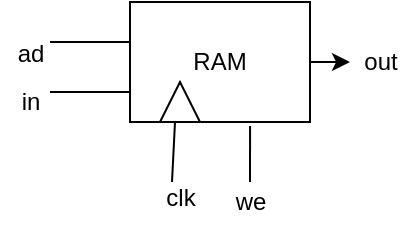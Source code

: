<mxfile version="13.2.6" type="device"><diagram id="J-_zxeMF3QIeKZuoIAQ1" name="Page-1"><mxGraphModel dx="1262" dy="685" grid="1" gridSize="10" guides="1" tooltips="1" connect="1" arrows="1" fold="1" page="1" pageScale="1" pageWidth="827" pageHeight="1169" math="0" shadow="0"><root><mxCell id="0"/><mxCell id="1" parent="0"/><mxCell id="g6ut8hIKDIGyNL_AlWil-14" style="edgeStyle=orthogonalEdgeStyle;rounded=0;orthogonalLoop=1;jettySize=auto;html=1;exitX=1;exitY=0.5;exitDx=0;exitDy=0;" edge="1" parent="1" source="g6ut8hIKDIGyNL_AlWil-1"><mxGeometry relative="1" as="geometry"><mxPoint x="460" y="350" as="targetPoint"/></mxGeometry></mxCell><mxCell id="g6ut8hIKDIGyNL_AlWil-1" value="RAM" style="rounded=0;whiteSpace=wrap;html=1;" vertex="1" parent="1"><mxGeometry x="350" y="320" width="90" height="60" as="geometry"/></mxCell><mxCell id="g6ut8hIKDIGyNL_AlWil-2" value="" style="endArrow=none;html=1;" edge="1" parent="1"><mxGeometry width="50" height="50" relative="1" as="geometry"><mxPoint x="310" y="340" as="sourcePoint"/><mxPoint x="350" y="340" as="targetPoint"/></mxGeometry></mxCell><mxCell id="g6ut8hIKDIGyNL_AlWil-3" value="ad" style="text;html=1;align=center;verticalAlign=middle;resizable=0;points=[];autosize=1;" vertex="1" parent="1"><mxGeometry x="285" y="336" width="30" height="20" as="geometry"/></mxCell><mxCell id="g6ut8hIKDIGyNL_AlWil-4" value="" style="endArrow=none;html=1;entryX=0;entryY=0.75;entryDx=0;entryDy=0;" edge="1" parent="1" target="g6ut8hIKDIGyNL_AlWil-1"><mxGeometry width="50" height="50" relative="1" as="geometry"><mxPoint x="310" y="365" as="sourcePoint"/><mxPoint x="440" y="330" as="targetPoint"/></mxGeometry></mxCell><mxCell id="g6ut8hIKDIGyNL_AlWil-5" value="in" style="text;html=1;align=center;verticalAlign=middle;resizable=0;points=[];autosize=1;" vertex="1" parent="1"><mxGeometry x="290" y="360" width="20" height="20" as="geometry"/></mxCell><mxCell id="g6ut8hIKDIGyNL_AlWil-8" value="" style="endArrow=none;html=1;entryX=0.25;entryY=1;entryDx=0;entryDy=0;" edge="1" parent="1" target="g6ut8hIKDIGyNL_AlWil-1"><mxGeometry width="50" height="50" relative="1" as="geometry"><mxPoint x="371" y="410" as="sourcePoint"/><mxPoint x="440" y="330" as="targetPoint"/></mxGeometry></mxCell><mxCell id="g6ut8hIKDIGyNL_AlWil-9" value="&lt;div&gt;clk&lt;/div&gt;&lt;div&gt;&lt;br&gt;&lt;/div&gt;" style="text;html=1;align=center;verticalAlign=middle;resizable=0;points=[];autosize=1;" vertex="1" parent="1"><mxGeometry x="360" y="410" width="30" height="30" as="geometry"/></mxCell><mxCell id="g6ut8hIKDIGyNL_AlWil-11" value="" style="endArrow=none;html=1;entryX=0.667;entryY=1.033;entryDx=0;entryDy=0;entryPerimeter=0;" edge="1" parent="1" target="g6ut8hIKDIGyNL_AlWil-1"><mxGeometry width="50" height="50" relative="1" as="geometry"><mxPoint x="410" y="410" as="sourcePoint"/><mxPoint x="440" y="330" as="targetPoint"/></mxGeometry></mxCell><mxCell id="g6ut8hIKDIGyNL_AlWil-12" value="we" style="text;html=1;align=center;verticalAlign=middle;resizable=0;points=[];autosize=1;" vertex="1" parent="1"><mxGeometry x="395" y="410" width="30" height="20" as="geometry"/></mxCell><mxCell id="g6ut8hIKDIGyNL_AlWil-13" value="" style="triangle;whiteSpace=wrap;html=1;rotation=-90;" vertex="1" parent="1"><mxGeometry x="365" y="360" width="20" height="20" as="geometry"/></mxCell><mxCell id="g6ut8hIKDIGyNL_AlWil-15" value="out" style="text;html=1;align=center;verticalAlign=middle;resizable=0;points=[];autosize=1;" vertex="1" parent="1"><mxGeometry x="460" y="340" width="30" height="20" as="geometry"/></mxCell></root></mxGraphModel></diagram></mxfile>